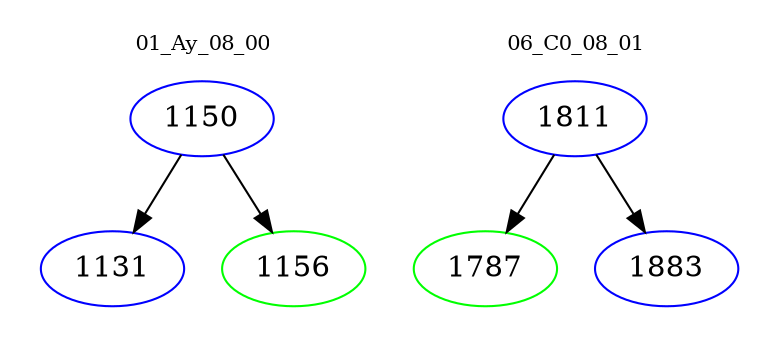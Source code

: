 digraph{
subgraph cluster_0 {
color = white
label = "01_Ay_08_00";
fontsize=10;
T0_1150 [label="1150", color="blue"]
T0_1150 -> T0_1131 [color="black"]
T0_1131 [label="1131", color="blue"]
T0_1150 -> T0_1156 [color="black"]
T0_1156 [label="1156", color="green"]
}
subgraph cluster_1 {
color = white
label = "06_C0_08_01";
fontsize=10;
T1_1811 [label="1811", color="blue"]
T1_1811 -> T1_1787 [color="black"]
T1_1787 [label="1787", color="green"]
T1_1811 -> T1_1883 [color="black"]
T1_1883 [label="1883", color="blue"]
}
}
